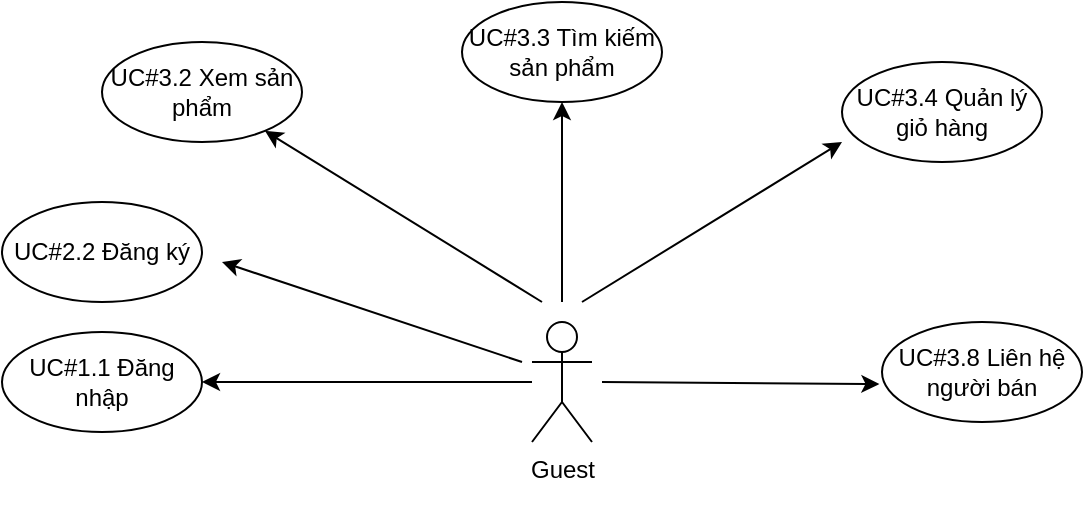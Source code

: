 <mxfile version="27.1.1">
  <diagram name="Page-1" id="ajkatTJUpK-F9nk0nepx">
    <mxGraphModel dx="883" dy="387" grid="1" gridSize="10" guides="1" tooltips="1" connect="1" arrows="1" fold="1" page="1" pageScale="1" pageWidth="850" pageHeight="1100" math="0" shadow="0">
      <root>
        <mxCell id="0" />
        <mxCell id="1" parent="0" />
        <mxCell id="oKOrS_d5fLioqqkdXi4G-1" value="Guest&lt;div&gt;&lt;br&gt;&lt;/div&gt;" style="shape=umlActor;verticalLabelPosition=bottom;verticalAlign=top;html=1;outlineConnect=0;" vertex="1" parent="1">
          <mxGeometry x="385" y="250" width="30" height="60" as="geometry" />
        </mxCell>
        <mxCell id="oKOrS_d5fLioqqkdXi4G-4" value="UC#1.1 Đăng nhập" style="ellipse;whiteSpace=wrap;html=1;" vertex="1" parent="1">
          <mxGeometry x="120" y="255" width="100" height="50" as="geometry" />
        </mxCell>
        <mxCell id="oKOrS_d5fLioqqkdXi4G-5" value="UC#2.2 Đăng ký" style="ellipse;whiteSpace=wrap;html=1;" vertex="1" parent="1">
          <mxGeometry x="120" y="190" width="100" height="50" as="geometry" />
        </mxCell>
        <mxCell id="oKOrS_d5fLioqqkdXi4G-8" value="UC#3.2 Xem sản phẩm" style="ellipse;whiteSpace=wrap;html=1;" vertex="1" parent="1">
          <mxGeometry x="170" y="110" width="100" height="50" as="geometry" />
        </mxCell>
        <mxCell id="oKOrS_d5fLioqqkdXi4G-9" value="UC#3.3 Tìm kiếm sản phẩm" style="ellipse;whiteSpace=wrap;html=1;" vertex="1" parent="1">
          <mxGeometry x="350" y="90" width="100" height="50" as="geometry" />
        </mxCell>
        <mxCell id="oKOrS_d5fLioqqkdXi4G-10" value="UC#3.4 Quản lý giỏ hàng" style="ellipse;whiteSpace=wrap;html=1;" vertex="1" parent="1">
          <mxGeometry x="540" y="120" width="100" height="50" as="geometry" />
        </mxCell>
        <mxCell id="oKOrS_d5fLioqqkdXi4G-14" value="UC#3.8 Liên hệ người bán" style="ellipse;whiteSpace=wrap;html=1;" vertex="1" parent="1">
          <mxGeometry x="560" y="250" width="100" height="50" as="geometry" />
        </mxCell>
        <mxCell id="oKOrS_d5fLioqqkdXi4G-15" value="" style="endArrow=classic;html=1;rounded=0;entryX=1;entryY=0.5;entryDx=0;entryDy=0;" edge="1" parent="1" source="oKOrS_d5fLioqqkdXi4G-1" target="oKOrS_d5fLioqqkdXi4G-4">
          <mxGeometry width="50" height="50" relative="1" as="geometry">
            <mxPoint x="400" y="320" as="sourcePoint" />
            <mxPoint x="230" y="290" as="targetPoint" />
          </mxGeometry>
        </mxCell>
        <mxCell id="oKOrS_d5fLioqqkdXi4G-17" value="" style="endArrow=classic;html=1;rounded=0;entryX=-0.013;entryY=0.62;entryDx=0;entryDy=0;entryPerimeter=0;" edge="1" parent="1" target="oKOrS_d5fLioqqkdXi4G-14">
          <mxGeometry width="50" height="50" relative="1" as="geometry">
            <mxPoint x="420" y="280" as="sourcePoint" />
            <mxPoint x="560" y="290" as="targetPoint" />
          </mxGeometry>
        </mxCell>
        <mxCell id="oKOrS_d5fLioqqkdXi4G-18" value="" style="endArrow=classic;html=1;rounded=0;" edge="1" parent="1">
          <mxGeometry width="50" height="50" relative="1" as="geometry">
            <mxPoint x="380" y="270" as="sourcePoint" />
            <mxPoint x="230" y="220" as="targetPoint" />
          </mxGeometry>
        </mxCell>
        <mxCell id="oKOrS_d5fLioqqkdXi4G-21" value="" style="endArrow=classic;html=1;rounded=0;" edge="1" parent="1" target="oKOrS_d5fLioqqkdXi4G-8">
          <mxGeometry width="50" height="50" relative="1" as="geometry">
            <mxPoint x="390" y="240" as="sourcePoint" />
            <mxPoint x="290" y="80" as="targetPoint" />
          </mxGeometry>
        </mxCell>
        <mxCell id="oKOrS_d5fLioqqkdXi4G-22" value="" style="endArrow=classic;html=1;rounded=0;" edge="1" parent="1">
          <mxGeometry width="50" height="50" relative="1" as="geometry">
            <mxPoint x="400" y="240" as="sourcePoint" />
            <mxPoint x="400" y="140" as="targetPoint" />
          </mxGeometry>
        </mxCell>
        <mxCell id="oKOrS_d5fLioqqkdXi4G-25" value="" style="endArrow=classic;html=1;rounded=0;" edge="1" parent="1">
          <mxGeometry width="50" height="50" relative="1" as="geometry">
            <mxPoint x="410" y="240" as="sourcePoint" />
            <mxPoint x="540" y="160" as="targetPoint" />
          </mxGeometry>
        </mxCell>
      </root>
    </mxGraphModel>
  </diagram>
</mxfile>
